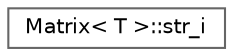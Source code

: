 digraph "Graphical Class Hierarchy"
{
 // LATEX_PDF_SIZE
  bgcolor="transparent";
  edge [fontname=Helvetica,fontsize=10,labelfontname=Helvetica,labelfontsize=10];
  node [fontname=Helvetica,fontsize=10,shape=box,height=0.2,width=0.4];
  rankdir="LR";
  Node0 [label="Matrix\< T \>::str_i",height=0.2,width=0.4,color="grey40", fillcolor="white", style="filled",URL="$struct_matrix_1_1str__i.html",tooltip=" "];
}
